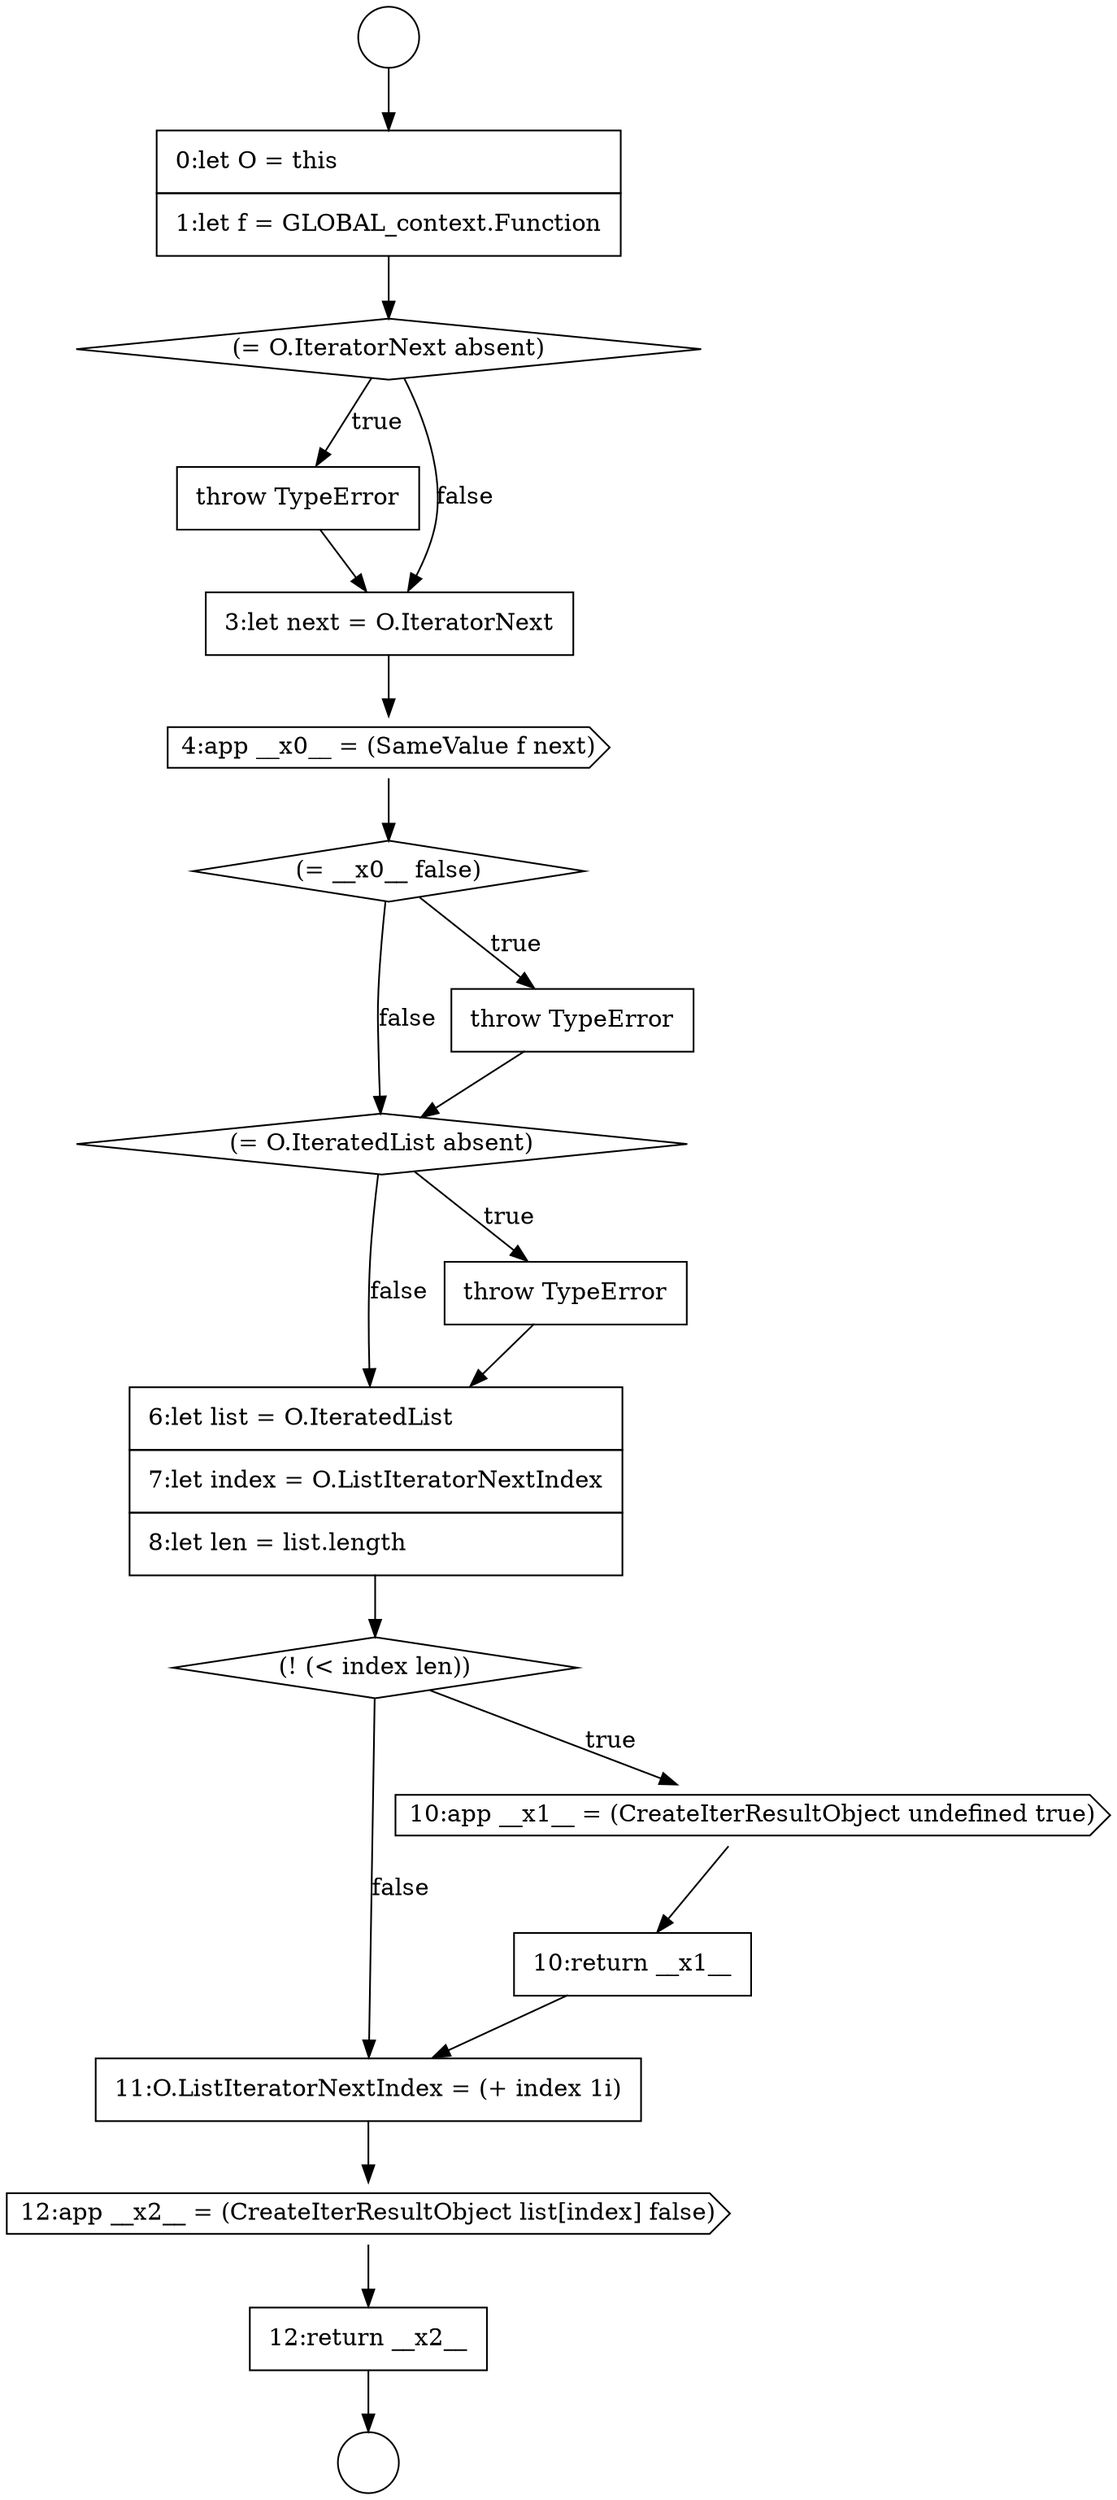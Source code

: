 digraph {
  node1036 [shape=circle label=" " color="black" fillcolor="white" style=filled]
  node1041 [shape=cds, label=<<font color="black">4:app __x0__ = (SameValue f next)</font>> color="black" fillcolor="white" style=filled]
  node1046 [shape=none, margin=0, label=<<font color="black">
    <table border="0" cellborder="1" cellspacing="0" cellpadding="10">
      <tr><td align="left">6:let list = O.IteratedList</td></tr>
      <tr><td align="left">7:let index = O.ListIteratorNextIndex</td></tr>
      <tr><td align="left">8:let len = list.length</td></tr>
    </table>
  </font>> color="black" fillcolor="white" style=filled]
  node1047 [shape=diamond, label=<<font color="black">(! (&lt; index len))</font>> color="black" fillcolor="white" style=filled]
  node1042 [shape=diamond, label=<<font color="black">(= __x0__ false)</font>> color="black" fillcolor="white" style=filled]
  node1039 [shape=none, margin=0, label=<<font color="black">
    <table border="0" cellborder="1" cellspacing="0" cellpadding="10">
      <tr><td align="left">throw TypeError</td></tr>
    </table>
  </font>> color="black" fillcolor="white" style=filled]
  node1050 [shape=none, margin=0, label=<<font color="black">
    <table border="0" cellborder="1" cellspacing="0" cellpadding="10">
      <tr><td align="left">11:O.ListIteratorNextIndex = (+ index 1i)</td></tr>
    </table>
  </font>> color="black" fillcolor="white" style=filled]
  node1035 [shape=circle label=" " color="black" fillcolor="white" style=filled]
  node1044 [shape=diamond, label=<<font color="black">(= O.IteratedList absent)</font>> color="black" fillcolor="white" style=filled]
  node1049 [shape=none, margin=0, label=<<font color="black">
    <table border="0" cellborder="1" cellspacing="0" cellpadding="10">
      <tr><td align="left">10:return __x1__</td></tr>
    </table>
  </font>> color="black" fillcolor="white" style=filled]
  node1038 [shape=diamond, label=<<font color="black">(= O.IteratorNext absent)</font>> color="black" fillcolor="white" style=filled]
  node1052 [shape=none, margin=0, label=<<font color="black">
    <table border="0" cellborder="1" cellspacing="0" cellpadding="10">
      <tr><td align="left">12:return __x2__</td></tr>
    </table>
  </font>> color="black" fillcolor="white" style=filled]
  node1045 [shape=none, margin=0, label=<<font color="black">
    <table border="0" cellborder="1" cellspacing="0" cellpadding="10">
      <tr><td align="left">throw TypeError</td></tr>
    </table>
  </font>> color="black" fillcolor="white" style=filled]
  node1037 [shape=none, margin=0, label=<<font color="black">
    <table border="0" cellborder="1" cellspacing="0" cellpadding="10">
      <tr><td align="left">0:let O = this</td></tr>
      <tr><td align="left">1:let f = GLOBAL_context.Function</td></tr>
    </table>
  </font>> color="black" fillcolor="white" style=filled]
  node1040 [shape=none, margin=0, label=<<font color="black">
    <table border="0" cellborder="1" cellspacing="0" cellpadding="10">
      <tr><td align="left">3:let next = O.IteratorNext</td></tr>
    </table>
  </font>> color="black" fillcolor="white" style=filled]
  node1051 [shape=cds, label=<<font color="black">12:app __x2__ = (CreateIterResultObject list[index] false)</font>> color="black" fillcolor="white" style=filled]
  node1048 [shape=cds, label=<<font color="black">10:app __x1__ = (CreateIterResultObject undefined true)</font>> color="black" fillcolor="white" style=filled]
  node1043 [shape=none, margin=0, label=<<font color="black">
    <table border="0" cellborder="1" cellspacing="0" cellpadding="10">
      <tr><td align="left">throw TypeError</td></tr>
    </table>
  </font>> color="black" fillcolor="white" style=filled]
  node1047 -> node1048 [label=<<font color="black">true</font>> color="black"]
  node1047 -> node1050 [label=<<font color="black">false</font>> color="black"]
  node1038 -> node1039 [label=<<font color="black">true</font>> color="black"]
  node1038 -> node1040 [label=<<font color="black">false</font>> color="black"]
  node1041 -> node1042 [ color="black"]
  node1040 -> node1041 [ color="black"]
  node1046 -> node1047 [ color="black"]
  node1042 -> node1043 [label=<<font color="black">true</font>> color="black"]
  node1042 -> node1044 [label=<<font color="black">false</font>> color="black"]
  node1039 -> node1040 [ color="black"]
  node1035 -> node1037 [ color="black"]
  node1048 -> node1049 [ color="black"]
  node1049 -> node1050 [ color="black"]
  node1051 -> node1052 [ color="black"]
  node1044 -> node1045 [label=<<font color="black">true</font>> color="black"]
  node1044 -> node1046 [label=<<font color="black">false</font>> color="black"]
  node1052 -> node1036 [ color="black"]
  node1045 -> node1046 [ color="black"]
  node1043 -> node1044 [ color="black"]
  node1050 -> node1051 [ color="black"]
  node1037 -> node1038 [ color="black"]
}
